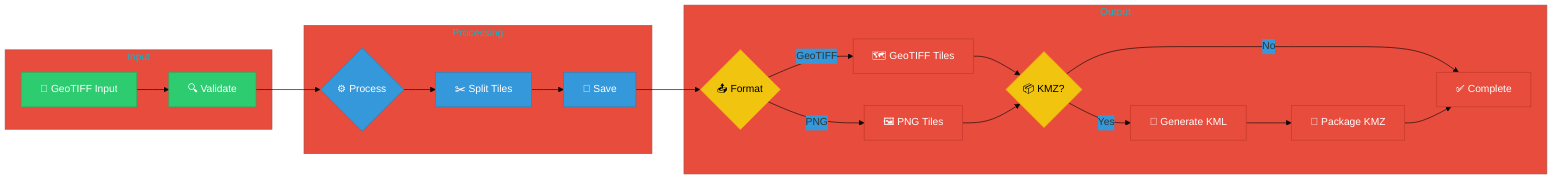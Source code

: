 %%{init: {'theme': 'base', 'themeVariables': { 'primaryColor': '#2ecc71', 'secondaryColor': '#3498db', 'tertiaryColor': '#e74c3c'}}}%%
graph LR
    subgraph Input
        A[📂 GeoTIFF Input] --> B[🔍 Validate]
    end
    
    subgraph Processing
        B --> C{⚙️ Process}
        C --> D[✂️ Split Tiles]
        D --> E[💾 Save]
    end
    
    subgraph Output
        E --> F{📤 Format}
        F -->|GeoTIFF| G[🗺️ GeoTIFF Tiles]
        F -->|PNG| H[🖼️ PNG Tiles]
        G & H --> I{📦 KMZ?}
        I -->|Yes| J[📄 Generate KML]
        J --> K[🎁 Package KMZ]
        I -->|No| L[✅ Complete]
        K --> L
    end

    classDef input fill:#2ecc71,stroke:#27ae60,color:white;
    classDef process fill:#3498db,stroke:#2980b9,color:white;
    classDef output fill:#e74c3c,stroke:#c0392b,color:white;
    classDef decision fill:#f1c40f,stroke:#f39c12,color:black;

    class A,B input;
    class C,D,E process;
    class G,H,J,K,L output;
    class F,I decision;